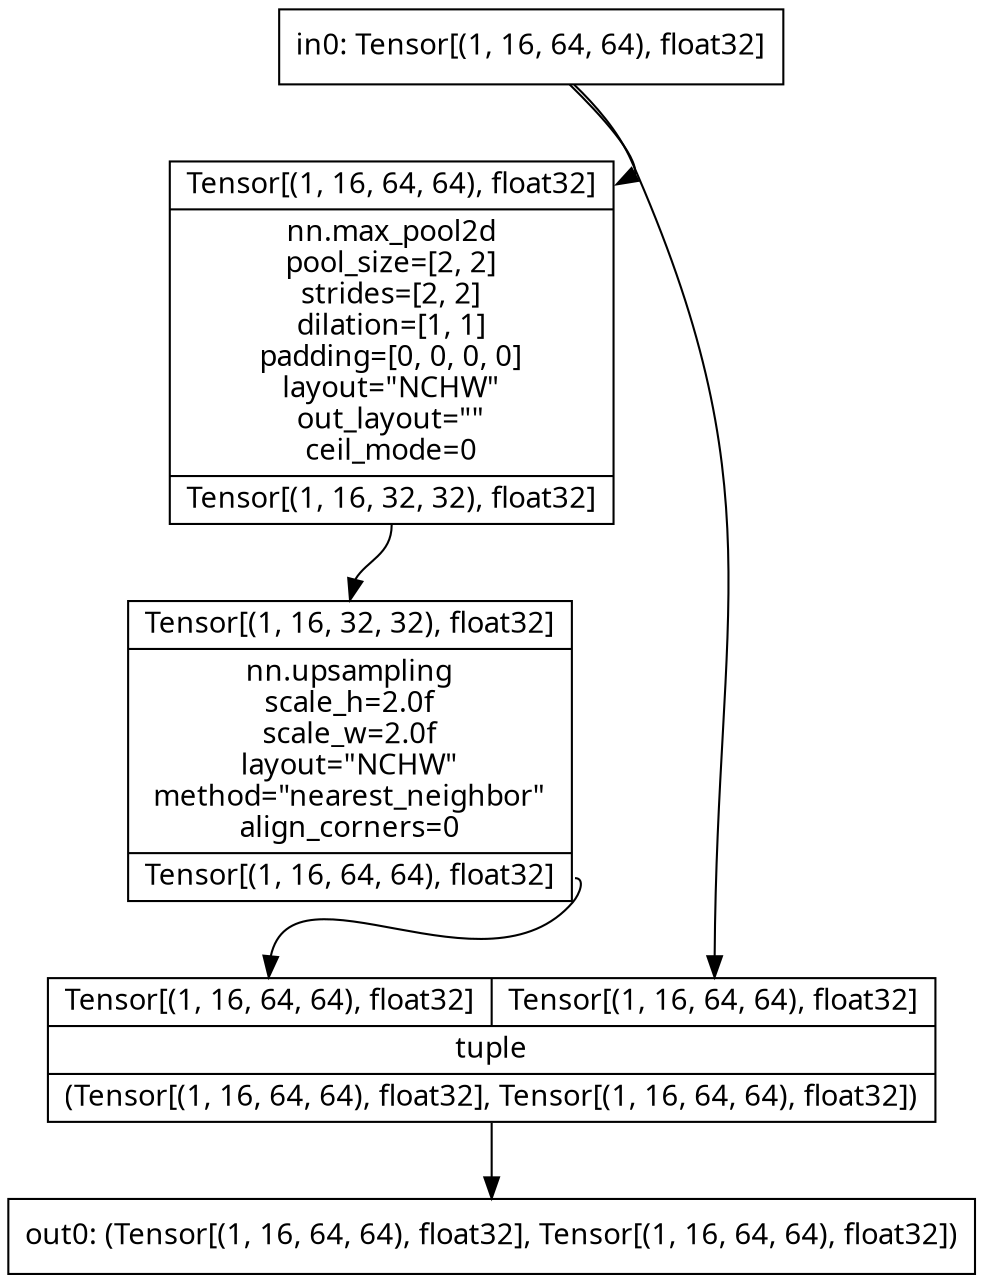 digraph code {
	node [fontname="Linux Biolinum O" shape=record]
	in0 [label="in0: Tensor[(1, 16, 64, 64), float32]"]
	opr0 [label="{{<i0>Tensor[(1, 16, 64, 64), float32]}|nn.max_pool2d\npool_size=[2, 2]\nstrides=[2, 2]\ndilation=[1, 1]\npadding=[0, 0, 0, 0]\nlayout=\"NCHW\"\nout_layout=\"\"\nceil_mode=0|{<o0>Tensor[(1, 16, 32, 32), float32]}}"]
	in0 -> opr0:i0
	opr1 [label="{{<i0>Tensor[(1, 16, 32, 32), float32]}|nn.upsampling\nscale_h=2.0f\nscale_w=2.0f\nlayout=\"NCHW\"\nmethod=\"nearest_neighbor\"\nalign_corners=0|{<o0>Tensor[(1, 16, 64, 64), float32]}}"]
	opr0:o0 -> opr1:i0
	opr2 [label="{{<i0>Tensor[(1, 16, 64, 64), float32]|<i1>Tensor[(1, 16, 64, 64), float32]}|tuple\n|{<o0>(Tensor[(1, 16, 64, 64), float32], Tensor[(1, 16, 64, 64), float32])}}"]
	opr1:o0 -> opr2:i0
	in0 -> opr2:i1
	out0 [label="out0: (Tensor[(1, 16, 64, 64), float32], Tensor[(1, 16, 64, 64), float32])"]
	opr2:o0 -> out0
}
